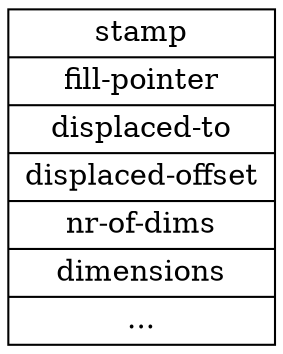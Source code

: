 digraph {
  array[shape=record,label="{stamp|fill-pointer|displaced-to|displaced-offset|nr-of-dims|dimensions|...}"];
}
